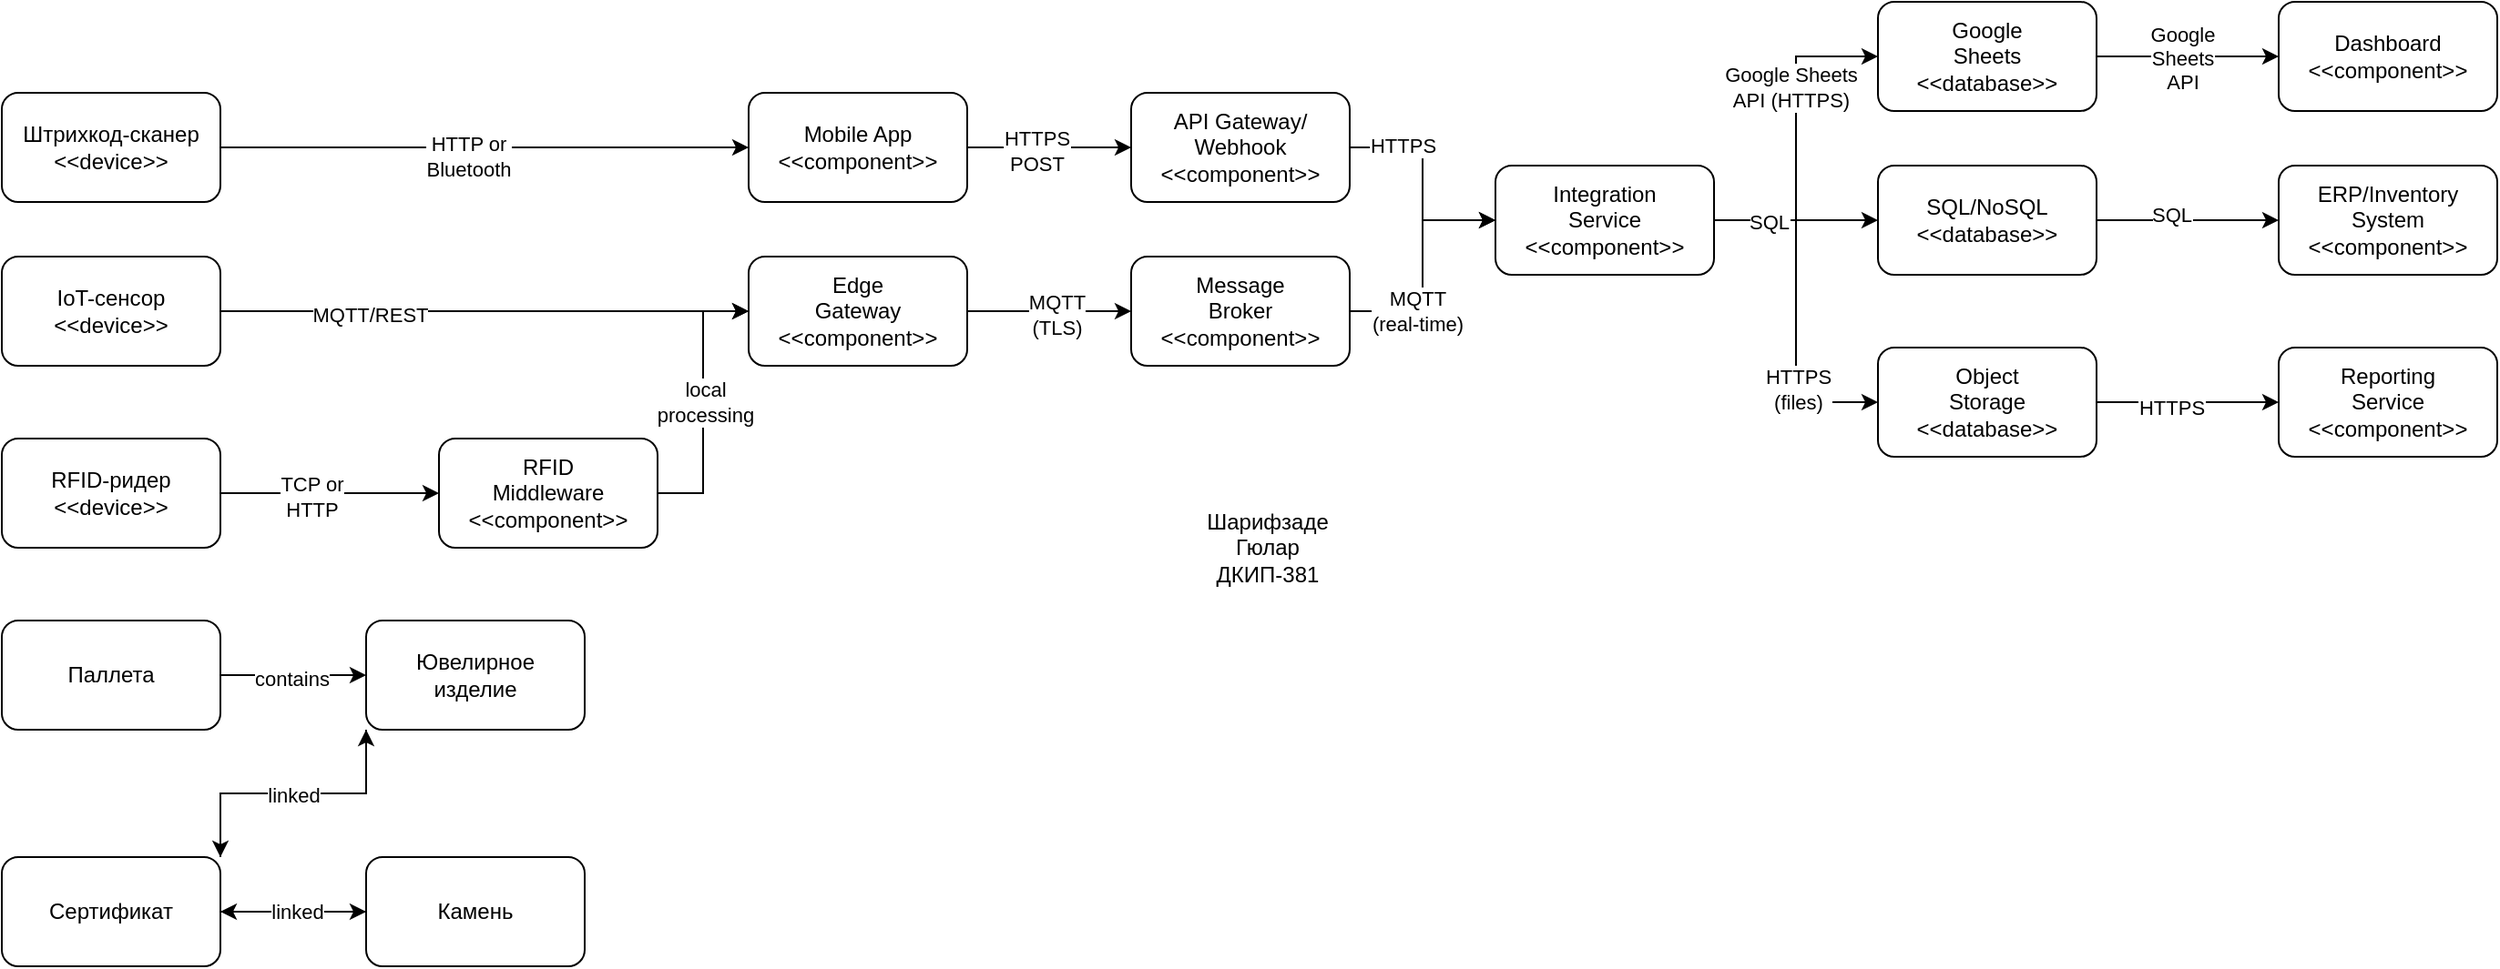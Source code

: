 <mxfile version="28.2.8">
  <diagram name="Страница — 1" id="0e2yT4qeQ546by1zYXs4">
    <mxGraphModel dx="2316" dy="860" grid="1" gridSize="10" guides="1" tooltips="1" connect="1" arrows="1" fold="1" page="1" pageScale="1" pageWidth="827" pageHeight="1169" math="0" shadow="0">
      <root>
        <mxCell id="0" />
        <mxCell id="1" parent="0" />
        <mxCell id="ezyDCEkJher1e5ASHjJT-58" value="" style="edgeStyle=orthogonalEdgeStyle;rounded=0;orthogonalLoop=1;jettySize=auto;html=1;" edge="1" parent="1" source="ezyDCEkJher1e5ASHjJT-10" target="ezyDCEkJher1e5ASHjJT-11">
          <mxGeometry relative="1" as="geometry" />
        </mxCell>
        <mxCell id="ezyDCEkJher1e5ASHjJT-61" style="edgeStyle=orthogonalEdgeStyle;rounded=0;orthogonalLoop=1;jettySize=auto;html=1;exitX=1;exitY=0;exitDx=0;exitDy=0;entryX=0;entryY=1;entryDx=0;entryDy=0;" edge="1" parent="1" source="ezyDCEkJher1e5ASHjJT-10" target="ezyDCEkJher1e5ASHjJT-57">
          <mxGeometry relative="1" as="geometry" />
        </mxCell>
        <mxCell id="ezyDCEkJher1e5ASHjJT-10" value="Сертификат" style="rounded=1;whiteSpace=wrap;html=1;" vertex="1" parent="1">
          <mxGeometry x="-770" y="500" width="120" height="60" as="geometry" />
        </mxCell>
        <mxCell id="ezyDCEkJher1e5ASHjJT-59" value="" style="edgeStyle=orthogonalEdgeStyle;rounded=0;orthogonalLoop=1;jettySize=auto;html=1;" edge="1" parent="1" source="ezyDCEkJher1e5ASHjJT-11" target="ezyDCEkJher1e5ASHjJT-10">
          <mxGeometry relative="1" as="geometry" />
        </mxCell>
        <mxCell id="ezyDCEkJher1e5ASHjJT-60" value="linked" style="edgeLabel;html=1;align=center;verticalAlign=middle;resizable=0;points=[];" vertex="1" connectable="0" parent="ezyDCEkJher1e5ASHjJT-59">
          <mxGeometry x="-0.035" relative="1" as="geometry">
            <mxPoint as="offset" />
          </mxGeometry>
        </mxCell>
        <mxCell id="ezyDCEkJher1e5ASHjJT-11" value="Камень" style="rounded=1;whiteSpace=wrap;html=1;" vertex="1" parent="1">
          <mxGeometry x="-570" y="500" width="120" height="60" as="geometry" />
        </mxCell>
        <mxCell id="ezyDCEkJher1e5ASHjJT-28" style="edgeStyle=orthogonalEdgeStyle;rounded=0;orthogonalLoop=1;jettySize=auto;html=1;exitX=1;exitY=0.5;exitDx=0;exitDy=0;entryX=0;entryY=0.5;entryDx=0;entryDy=0;" edge="1" parent="1" source="ezyDCEkJher1e5ASHjJT-12" target="ezyDCEkJher1e5ASHjJT-16">
          <mxGeometry relative="1" as="geometry" />
        </mxCell>
        <mxCell id="ezyDCEkJher1e5ASHjJT-29" value="HTTP or&lt;div&gt;Bluetooth&lt;/div&gt;" style="edgeLabel;html=1;align=center;verticalAlign=middle;resizable=0;points=[];" vertex="1" connectable="0" parent="ezyDCEkJher1e5ASHjJT-28">
          <mxGeometry x="-0.067" y="-5" relative="1" as="geometry">
            <mxPoint as="offset" />
          </mxGeometry>
        </mxCell>
        <mxCell id="ezyDCEkJher1e5ASHjJT-12" value="Штрихкод-сканер&lt;div&gt;&amp;lt;&amp;lt;device&amp;gt;&amp;gt;&lt;/div&gt;" style="rounded=1;whiteSpace=wrap;html=1;" vertex="1" parent="1">
          <mxGeometry x="-770" y="80" width="120" height="60" as="geometry" />
        </mxCell>
        <mxCell id="ezyDCEkJher1e5ASHjJT-30" style="edgeStyle=orthogonalEdgeStyle;rounded=0;orthogonalLoop=1;jettySize=auto;html=1;exitX=1;exitY=0.5;exitDx=0;exitDy=0;" edge="1" parent="1" source="ezyDCEkJher1e5ASHjJT-14" target="ezyDCEkJher1e5ASHjJT-18">
          <mxGeometry relative="1" as="geometry" />
        </mxCell>
        <mxCell id="ezyDCEkJher1e5ASHjJT-33" value="MQTT/REST" style="edgeLabel;html=1;align=center;verticalAlign=middle;resizable=0;points=[];" vertex="1" connectable="0" parent="ezyDCEkJher1e5ASHjJT-30">
          <mxGeometry x="-0.436" y="-2" relative="1" as="geometry">
            <mxPoint as="offset" />
          </mxGeometry>
        </mxCell>
        <mxCell id="ezyDCEkJher1e5ASHjJT-14" value="IoT-сенсор&lt;div&gt;&amp;lt;&amp;lt;device&amp;gt;&amp;gt;&lt;/div&gt;" style="rounded=1;whiteSpace=wrap;html=1;" vertex="1" parent="1">
          <mxGeometry x="-770" y="170" width="120" height="60" as="geometry" />
        </mxCell>
        <mxCell id="ezyDCEkJher1e5ASHjJT-31" style="edgeStyle=orthogonalEdgeStyle;rounded=0;orthogonalLoop=1;jettySize=auto;html=1;exitX=1;exitY=0.5;exitDx=0;exitDy=0;entryX=0;entryY=0.5;entryDx=0;entryDy=0;" edge="1" parent="1" source="ezyDCEkJher1e5ASHjJT-15" target="ezyDCEkJher1e5ASHjJT-17">
          <mxGeometry relative="1" as="geometry" />
        </mxCell>
        <mxCell id="ezyDCEkJher1e5ASHjJT-32" value="TCP or&lt;div&gt;HTTP&lt;/div&gt;" style="edgeLabel;html=1;align=center;verticalAlign=middle;resizable=0;points=[];" vertex="1" connectable="0" parent="ezyDCEkJher1e5ASHjJT-31">
          <mxGeometry x="-0.17" y="-2" relative="1" as="geometry">
            <mxPoint as="offset" />
          </mxGeometry>
        </mxCell>
        <mxCell id="ezyDCEkJher1e5ASHjJT-15" value="RFID-ридер&lt;div&gt;&amp;lt;&amp;lt;device&amp;gt;&amp;gt;&lt;/div&gt;" style="rounded=1;whiteSpace=wrap;html=1;" vertex="1" parent="1">
          <mxGeometry x="-770" y="270" width="120" height="60" as="geometry" />
        </mxCell>
        <mxCell id="ezyDCEkJher1e5ASHjJT-36" value="" style="edgeStyle=orthogonalEdgeStyle;rounded=0;orthogonalLoop=1;jettySize=auto;html=1;" edge="1" parent="1" source="ezyDCEkJher1e5ASHjJT-16" target="ezyDCEkJher1e5ASHjJT-19">
          <mxGeometry relative="1" as="geometry" />
        </mxCell>
        <mxCell id="ezyDCEkJher1e5ASHjJT-37" value="HTTPS&lt;div&gt;POST&lt;/div&gt;" style="edgeLabel;html=1;align=center;verticalAlign=middle;resizable=0;points=[];" vertex="1" connectable="0" parent="ezyDCEkJher1e5ASHjJT-36">
          <mxGeometry x="-0.16" y="-2" relative="1" as="geometry">
            <mxPoint as="offset" />
          </mxGeometry>
        </mxCell>
        <mxCell id="ezyDCEkJher1e5ASHjJT-16" value="Mobile App&lt;div&gt;&amp;lt;&amp;lt;component&amp;gt;&amp;gt;&lt;/div&gt;" style="rounded=1;whiteSpace=wrap;html=1;" vertex="1" parent="1">
          <mxGeometry x="-360" y="80" width="120" height="60" as="geometry" />
        </mxCell>
        <mxCell id="ezyDCEkJher1e5ASHjJT-34" style="edgeStyle=orthogonalEdgeStyle;rounded=0;orthogonalLoop=1;jettySize=auto;html=1;exitX=1;exitY=0.5;exitDx=0;exitDy=0;entryX=0;entryY=0.5;entryDx=0;entryDy=0;" edge="1" parent="1" source="ezyDCEkJher1e5ASHjJT-17" target="ezyDCEkJher1e5ASHjJT-18">
          <mxGeometry relative="1" as="geometry" />
        </mxCell>
        <mxCell id="ezyDCEkJher1e5ASHjJT-35" value="local&lt;div&gt;processing&lt;/div&gt;" style="edgeLabel;html=1;align=center;verticalAlign=middle;resizable=0;points=[];" vertex="1" connectable="0" parent="ezyDCEkJher1e5ASHjJT-34">
          <mxGeometry y="-1" relative="1" as="geometry">
            <mxPoint as="offset" />
          </mxGeometry>
        </mxCell>
        <mxCell id="ezyDCEkJher1e5ASHjJT-17" value="RFID&lt;div&gt;Middleware&lt;/div&gt;&lt;div&gt;&amp;lt;&amp;lt;component&amp;gt;&amp;gt;&lt;/div&gt;" style="rounded=1;whiteSpace=wrap;html=1;" vertex="1" parent="1">
          <mxGeometry x="-530" y="270" width="120" height="60" as="geometry" />
        </mxCell>
        <mxCell id="ezyDCEkJher1e5ASHjJT-38" value="" style="edgeStyle=orthogonalEdgeStyle;rounded=0;orthogonalLoop=1;jettySize=auto;html=1;" edge="1" parent="1" source="ezyDCEkJher1e5ASHjJT-18" target="ezyDCEkJher1e5ASHjJT-20">
          <mxGeometry relative="1" as="geometry" />
        </mxCell>
        <mxCell id="ezyDCEkJher1e5ASHjJT-39" value="MQTT&lt;div&gt;(TLS)&lt;/div&gt;" style="edgeLabel;html=1;align=center;verticalAlign=middle;resizable=0;points=[];" vertex="1" connectable="0" parent="ezyDCEkJher1e5ASHjJT-38">
          <mxGeometry x="0.084" y="-2" relative="1" as="geometry">
            <mxPoint as="offset" />
          </mxGeometry>
        </mxCell>
        <mxCell id="ezyDCEkJher1e5ASHjJT-18" value="Edge&lt;div&gt;Gateway&lt;/div&gt;&lt;div&gt;&amp;lt;&amp;lt;component&amp;gt;&amp;gt;&lt;/div&gt;" style="rounded=1;whiteSpace=wrap;html=1;" vertex="1" parent="1">
          <mxGeometry x="-360" y="170" width="120" height="60" as="geometry" />
        </mxCell>
        <mxCell id="ezyDCEkJher1e5ASHjJT-40" style="edgeStyle=orthogonalEdgeStyle;rounded=0;orthogonalLoop=1;jettySize=auto;html=1;exitX=1;exitY=0.5;exitDx=0;exitDy=0;entryX=0;entryY=0.5;entryDx=0;entryDy=0;" edge="1" parent="1" source="ezyDCEkJher1e5ASHjJT-19" target="ezyDCEkJher1e5ASHjJT-21">
          <mxGeometry relative="1" as="geometry" />
        </mxCell>
        <mxCell id="ezyDCEkJher1e5ASHjJT-42" value="HTTPS" style="edgeLabel;html=1;align=center;verticalAlign=middle;resizable=0;points=[];" vertex="1" connectable="0" parent="ezyDCEkJher1e5ASHjJT-40">
          <mxGeometry x="-0.52" y="1" relative="1" as="geometry">
            <mxPoint as="offset" />
          </mxGeometry>
        </mxCell>
        <mxCell id="ezyDCEkJher1e5ASHjJT-19" value="API Gateway/&lt;div&gt;Webhook&lt;/div&gt;&lt;div&gt;&amp;lt;&amp;lt;component&amp;gt;&amp;gt;&lt;/div&gt;" style="rounded=1;whiteSpace=wrap;html=1;" vertex="1" parent="1">
          <mxGeometry x="-150" y="80" width="120" height="60" as="geometry" />
        </mxCell>
        <mxCell id="ezyDCEkJher1e5ASHjJT-41" style="edgeStyle=orthogonalEdgeStyle;rounded=0;orthogonalLoop=1;jettySize=auto;html=1;exitX=1;exitY=0.5;exitDx=0;exitDy=0;entryX=0;entryY=0.5;entryDx=0;entryDy=0;" edge="1" parent="1" source="ezyDCEkJher1e5ASHjJT-20" target="ezyDCEkJher1e5ASHjJT-21">
          <mxGeometry relative="1" as="geometry" />
        </mxCell>
        <mxCell id="ezyDCEkJher1e5ASHjJT-43" value="MQTT&lt;div&gt;(real-time)&lt;/div&gt;" style="edgeLabel;html=1;align=center;verticalAlign=middle;resizable=0;points=[];" vertex="1" connectable="0" parent="ezyDCEkJher1e5ASHjJT-41">
          <mxGeometry x="-0.434" relative="1" as="geometry">
            <mxPoint as="offset" />
          </mxGeometry>
        </mxCell>
        <mxCell id="ezyDCEkJher1e5ASHjJT-20" value="Message&lt;div&gt;Broker&lt;/div&gt;&lt;div&gt;&amp;lt;&amp;lt;component&amp;gt;&amp;gt;&lt;/div&gt;" style="rounded=1;whiteSpace=wrap;html=1;" vertex="1" parent="1">
          <mxGeometry x="-150" y="170" width="120" height="60" as="geometry" />
        </mxCell>
        <mxCell id="ezyDCEkJher1e5ASHjJT-44" value="" style="edgeStyle=orthogonalEdgeStyle;rounded=0;orthogonalLoop=1;jettySize=auto;html=1;" edge="1" parent="1" source="ezyDCEkJher1e5ASHjJT-21" target="ezyDCEkJher1e5ASHjJT-23">
          <mxGeometry relative="1" as="geometry" />
        </mxCell>
        <mxCell id="ezyDCEkJher1e5ASHjJT-45" style="edgeStyle=orthogonalEdgeStyle;rounded=0;orthogonalLoop=1;jettySize=auto;html=1;exitX=1;exitY=0.5;exitDx=0;exitDy=0;entryX=0;entryY=0.5;entryDx=0;entryDy=0;" edge="1" parent="1" source="ezyDCEkJher1e5ASHjJT-21" target="ezyDCEkJher1e5ASHjJT-22">
          <mxGeometry relative="1" as="geometry" />
        </mxCell>
        <mxCell id="ezyDCEkJher1e5ASHjJT-47" value="Google Sheets&lt;div&gt;API (HTTPS)&lt;/div&gt;" style="edgeLabel;html=1;align=center;verticalAlign=middle;resizable=0;points=[];" vertex="1" connectable="0" parent="ezyDCEkJher1e5ASHjJT-45">
          <mxGeometry x="0.311" y="3" relative="1" as="geometry">
            <mxPoint as="offset" />
          </mxGeometry>
        </mxCell>
        <mxCell id="ezyDCEkJher1e5ASHjJT-46" style="edgeStyle=orthogonalEdgeStyle;rounded=0;orthogonalLoop=1;jettySize=auto;html=1;exitX=1;exitY=0.5;exitDx=0;exitDy=0;entryX=0;entryY=0.5;entryDx=0;entryDy=0;" edge="1" parent="1" source="ezyDCEkJher1e5ASHjJT-21" target="ezyDCEkJher1e5ASHjJT-24">
          <mxGeometry relative="1" as="geometry" />
        </mxCell>
        <mxCell id="ezyDCEkJher1e5ASHjJT-48" value="SQL" style="edgeLabel;html=1;align=center;verticalAlign=middle;resizable=0;points=[];" vertex="1" connectable="0" parent="ezyDCEkJher1e5ASHjJT-46">
          <mxGeometry x="-0.686" y="-1" relative="1" as="geometry">
            <mxPoint as="offset" />
          </mxGeometry>
        </mxCell>
        <mxCell id="ezyDCEkJher1e5ASHjJT-49" value="HTTPS&lt;div&gt;(files)&lt;/div&gt;" style="edgeLabel;html=1;align=center;verticalAlign=middle;resizable=0;points=[];" vertex="1" connectable="0" parent="ezyDCEkJher1e5ASHjJT-46">
          <mxGeometry x="0.453" y="1" relative="1" as="geometry">
            <mxPoint as="offset" />
          </mxGeometry>
        </mxCell>
        <mxCell id="ezyDCEkJher1e5ASHjJT-21" value="Integration&lt;div&gt;Service&lt;/div&gt;&lt;div&gt;&amp;lt;&amp;lt;component&amp;gt;&amp;gt;&lt;/div&gt;" style="rounded=1;whiteSpace=wrap;html=1;" vertex="1" parent="1">
          <mxGeometry x="50" y="120" width="120" height="60" as="geometry" />
        </mxCell>
        <mxCell id="ezyDCEkJher1e5ASHjJT-50" value="" style="edgeStyle=orthogonalEdgeStyle;rounded=0;orthogonalLoop=1;jettySize=auto;html=1;" edge="1" parent="1" source="ezyDCEkJher1e5ASHjJT-22" target="ezyDCEkJher1e5ASHjJT-25">
          <mxGeometry relative="1" as="geometry" />
        </mxCell>
        <mxCell id="ezyDCEkJher1e5ASHjJT-53" value="Google&lt;div&gt;Sheets&lt;/div&gt;&lt;div&gt;API&lt;/div&gt;" style="edgeLabel;html=1;align=center;verticalAlign=middle;resizable=0;points=[];" vertex="1" connectable="0" parent="ezyDCEkJher1e5ASHjJT-50">
          <mxGeometry x="-0.064" y="-1" relative="1" as="geometry">
            <mxPoint as="offset" />
          </mxGeometry>
        </mxCell>
        <mxCell id="ezyDCEkJher1e5ASHjJT-22" value="Google&lt;div&gt;Sheets&lt;/div&gt;&lt;div&gt;&amp;lt;&amp;lt;database&amp;gt;&amp;gt;&lt;/div&gt;" style="rounded=1;whiteSpace=wrap;html=1;" vertex="1" parent="1">
          <mxGeometry x="260" y="30" width="120" height="60" as="geometry" />
        </mxCell>
        <mxCell id="ezyDCEkJher1e5ASHjJT-51" value="" style="edgeStyle=orthogonalEdgeStyle;rounded=0;orthogonalLoop=1;jettySize=auto;html=1;" edge="1" parent="1" source="ezyDCEkJher1e5ASHjJT-23" target="ezyDCEkJher1e5ASHjJT-26">
          <mxGeometry relative="1" as="geometry" />
        </mxCell>
        <mxCell id="ezyDCEkJher1e5ASHjJT-54" value="SQL" style="edgeLabel;html=1;align=center;verticalAlign=middle;resizable=0;points=[];" vertex="1" connectable="0" parent="ezyDCEkJher1e5ASHjJT-51">
          <mxGeometry x="-0.184" y="3" relative="1" as="geometry">
            <mxPoint as="offset" />
          </mxGeometry>
        </mxCell>
        <mxCell id="ezyDCEkJher1e5ASHjJT-23" value="SQL/NoSQL&lt;div&gt;&amp;lt;&amp;lt;database&amp;gt;&amp;gt;&lt;/div&gt;" style="rounded=1;whiteSpace=wrap;html=1;" vertex="1" parent="1">
          <mxGeometry x="260" y="120" width="120" height="60" as="geometry" />
        </mxCell>
        <mxCell id="ezyDCEkJher1e5ASHjJT-52" value="" style="edgeStyle=orthogonalEdgeStyle;rounded=0;orthogonalLoop=1;jettySize=auto;html=1;" edge="1" parent="1" source="ezyDCEkJher1e5ASHjJT-24" target="ezyDCEkJher1e5ASHjJT-27">
          <mxGeometry relative="1" as="geometry" />
        </mxCell>
        <mxCell id="ezyDCEkJher1e5ASHjJT-55" value="HTTPS" style="edgeLabel;html=1;align=center;verticalAlign=middle;resizable=0;points=[];" vertex="1" connectable="0" parent="ezyDCEkJher1e5ASHjJT-52">
          <mxGeometry x="-0.184" y="-3" relative="1" as="geometry">
            <mxPoint as="offset" />
          </mxGeometry>
        </mxCell>
        <mxCell id="ezyDCEkJher1e5ASHjJT-24" value="Object&lt;div&gt;Storage&lt;/div&gt;&lt;div&gt;&amp;lt;&amp;lt;database&amp;gt;&amp;gt;&lt;/div&gt;" style="rounded=1;whiteSpace=wrap;html=1;" vertex="1" parent="1">
          <mxGeometry x="260" y="220" width="120" height="60" as="geometry" />
        </mxCell>
        <mxCell id="ezyDCEkJher1e5ASHjJT-25" value="Dashboard&lt;div&gt;&amp;lt;&amp;lt;component&amp;gt;&amp;gt;&lt;/div&gt;" style="rounded=1;whiteSpace=wrap;html=1;" vertex="1" parent="1">
          <mxGeometry x="480" y="30" width="120" height="60" as="geometry" />
        </mxCell>
        <mxCell id="ezyDCEkJher1e5ASHjJT-26" value="ERP/Inventory&lt;div&gt;System&lt;/div&gt;&lt;div&gt;&amp;lt;&amp;lt;component&amp;gt;&amp;gt;&lt;/div&gt;" style="rounded=1;whiteSpace=wrap;html=1;" vertex="1" parent="1">
          <mxGeometry x="480" y="120" width="120" height="60" as="geometry" />
        </mxCell>
        <mxCell id="ezyDCEkJher1e5ASHjJT-27" value="Reporting&lt;div&gt;Service&lt;/div&gt;&lt;div&gt;&amp;lt;&amp;lt;component&amp;gt;&amp;gt;&lt;/div&gt;" style="rounded=1;whiteSpace=wrap;html=1;" vertex="1" parent="1">
          <mxGeometry x="480" y="220" width="120" height="60" as="geometry" />
        </mxCell>
        <mxCell id="ezyDCEkJher1e5ASHjJT-64" value="" style="edgeStyle=orthogonalEdgeStyle;rounded=0;orthogonalLoop=1;jettySize=auto;html=1;" edge="1" parent="1" source="ezyDCEkJher1e5ASHjJT-56" target="ezyDCEkJher1e5ASHjJT-57">
          <mxGeometry relative="1" as="geometry" />
        </mxCell>
        <mxCell id="ezyDCEkJher1e5ASHjJT-65" value="contains" style="edgeLabel;html=1;align=center;verticalAlign=middle;resizable=0;points=[];" vertex="1" connectable="0" parent="ezyDCEkJher1e5ASHjJT-64">
          <mxGeometry x="-0.04" y="-2" relative="1" as="geometry">
            <mxPoint as="offset" />
          </mxGeometry>
        </mxCell>
        <mxCell id="ezyDCEkJher1e5ASHjJT-56" value="Паллета" style="rounded=1;whiteSpace=wrap;html=1;" vertex="1" parent="1">
          <mxGeometry x="-770" y="370" width="120" height="60" as="geometry" />
        </mxCell>
        <mxCell id="ezyDCEkJher1e5ASHjJT-62" style="edgeStyle=orthogonalEdgeStyle;rounded=0;orthogonalLoop=1;jettySize=auto;html=1;exitX=0;exitY=1;exitDx=0;exitDy=0;entryX=1;entryY=0;entryDx=0;entryDy=0;" edge="1" parent="1" source="ezyDCEkJher1e5ASHjJT-57" target="ezyDCEkJher1e5ASHjJT-10">
          <mxGeometry relative="1" as="geometry" />
        </mxCell>
        <mxCell id="ezyDCEkJher1e5ASHjJT-63" value="linked" style="edgeLabel;html=1;align=center;verticalAlign=middle;resizable=0;points=[];" vertex="1" connectable="0" parent="ezyDCEkJher1e5ASHjJT-62">
          <mxGeometry x="0.008" y="1" relative="1" as="geometry">
            <mxPoint as="offset" />
          </mxGeometry>
        </mxCell>
        <mxCell id="ezyDCEkJher1e5ASHjJT-57" value="Ювелирное&lt;div&gt;изделие&lt;/div&gt;" style="rounded=1;whiteSpace=wrap;html=1;" vertex="1" parent="1">
          <mxGeometry x="-570" y="370" width="120" height="60" as="geometry" />
        </mxCell>
        <mxCell id="ezyDCEkJher1e5ASHjJT-66" value="Шарифзаде&lt;div&gt;Гюлар&lt;/div&gt;&lt;div&gt;ДКИП-381&lt;/div&gt;" style="text;html=1;whiteSpace=wrap;strokeColor=none;fillColor=none;align=center;verticalAlign=middle;rounded=0;" vertex="1" parent="1">
          <mxGeometry x="-190" y="330" width="230" as="geometry" />
        </mxCell>
      </root>
    </mxGraphModel>
  </diagram>
</mxfile>
